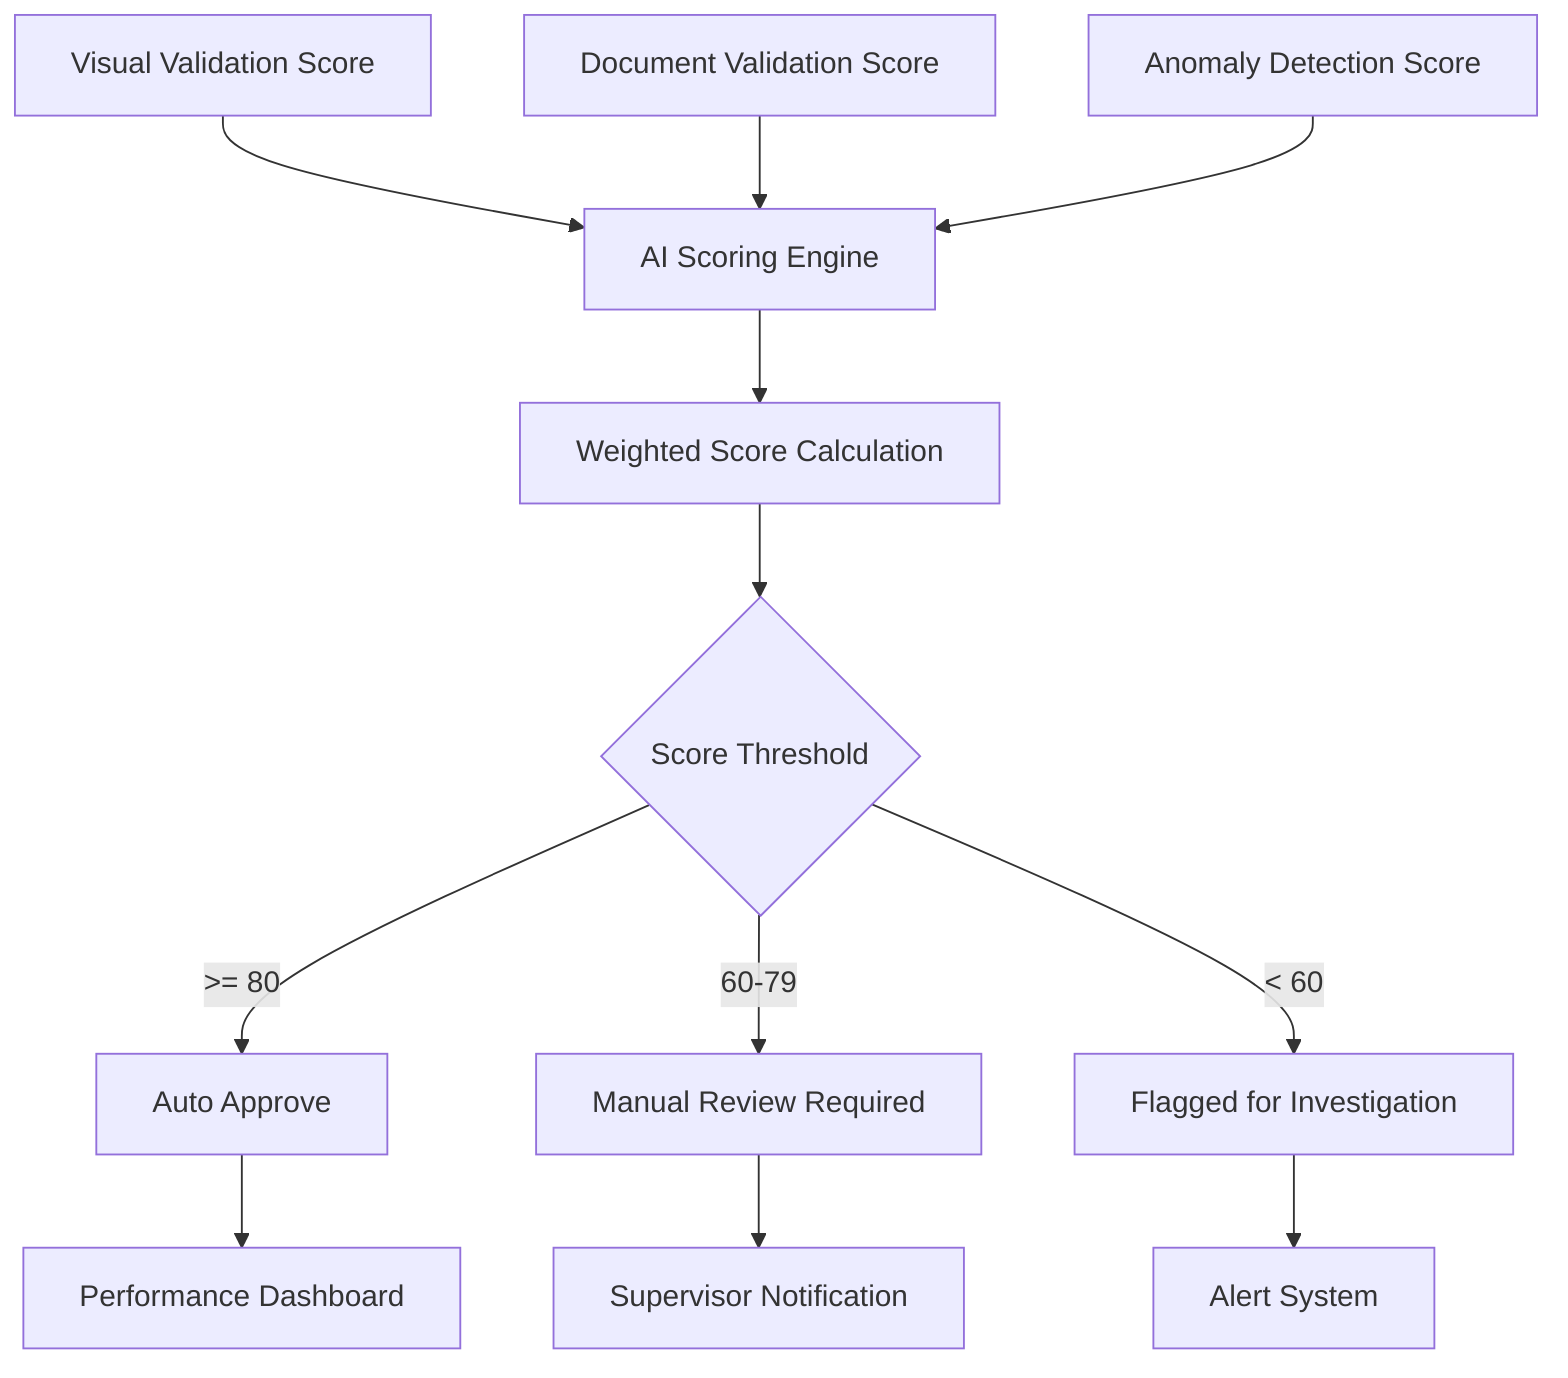 graph TD
    A[Visual Validation Score] --> D[AI Scoring Engine]
    B[Document Validation Score] --> D
    C[Anomaly Detection Score] --> D
    D --> E[Weighted Score Calculation]
    E --> F{Score Threshold}
    F -->|>= 80| G[Auto Approve]
    F -->|60-79| H[Manual Review Required]
    F -->|< 60| I[Flagged for Investigation]
    G --> J[Performance Dashboard]
    H --> K[Supervisor Notification]
    I --> L[Alert System]